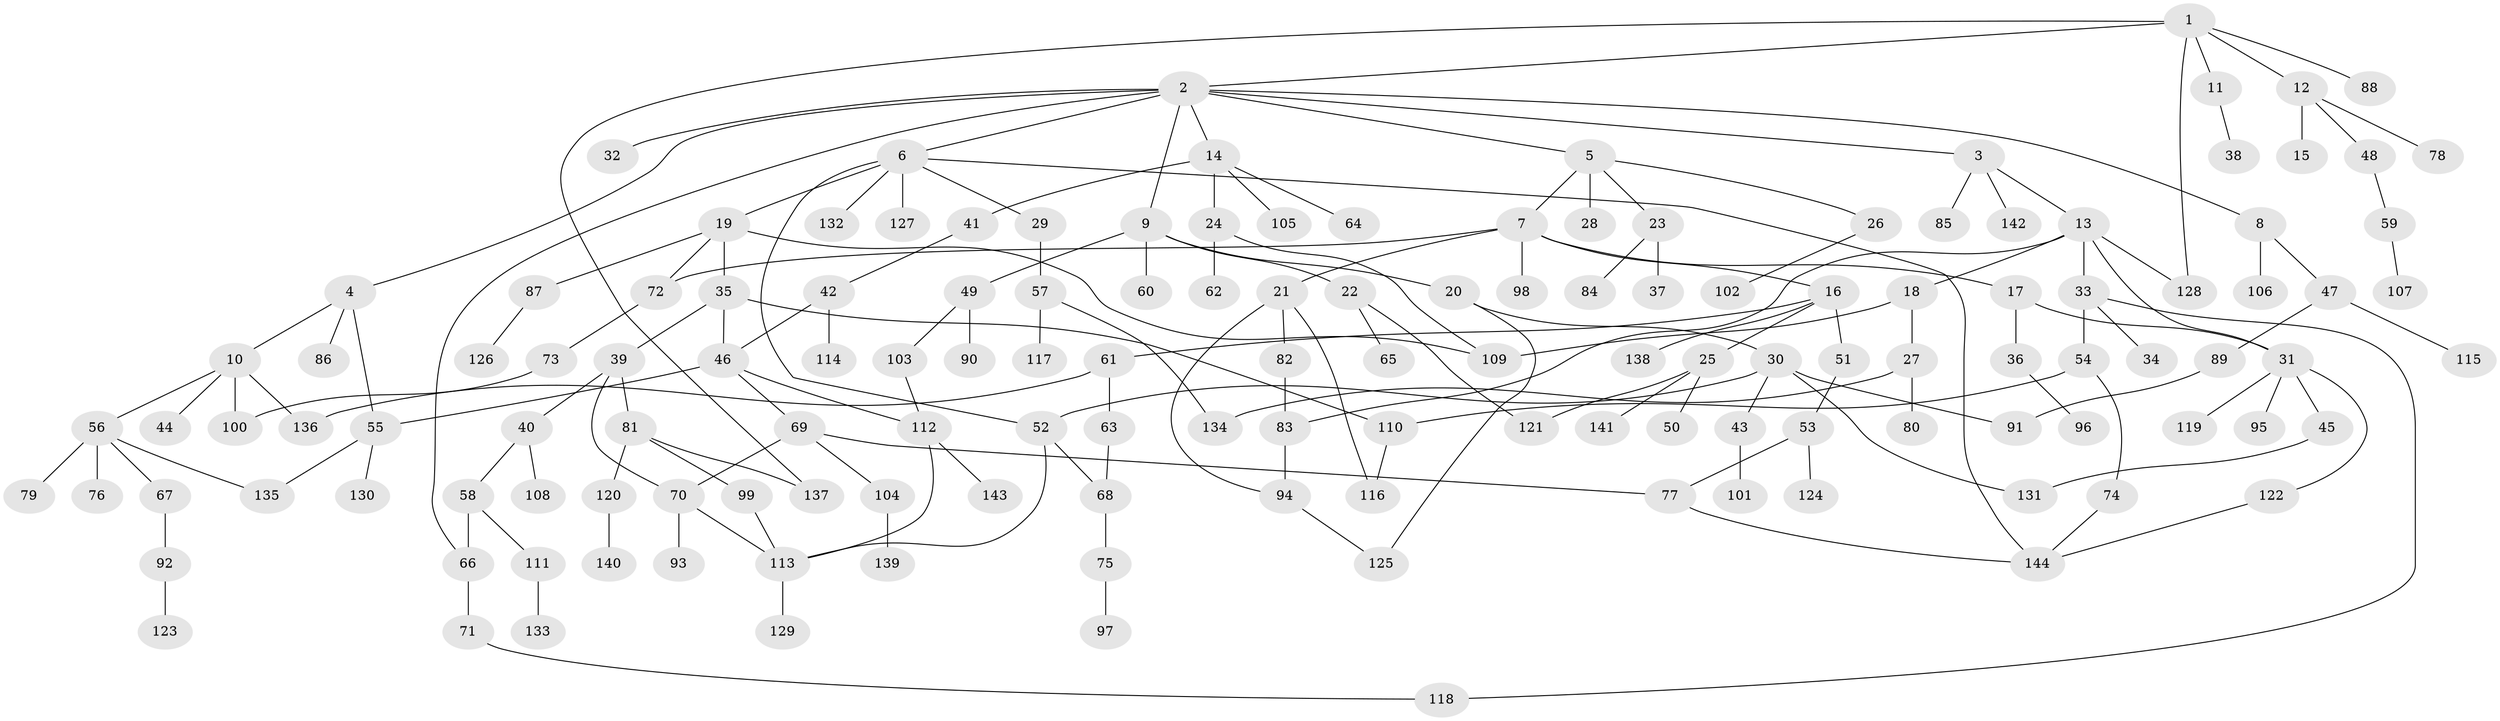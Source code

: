 // Generated by graph-tools (version 1.1) at 2025/01/03/09/25 03:01:05]
// undirected, 144 vertices, 176 edges
graph export_dot {
graph [start="1"]
  node [color=gray90,style=filled];
  1;
  2;
  3;
  4;
  5;
  6;
  7;
  8;
  9;
  10;
  11;
  12;
  13;
  14;
  15;
  16;
  17;
  18;
  19;
  20;
  21;
  22;
  23;
  24;
  25;
  26;
  27;
  28;
  29;
  30;
  31;
  32;
  33;
  34;
  35;
  36;
  37;
  38;
  39;
  40;
  41;
  42;
  43;
  44;
  45;
  46;
  47;
  48;
  49;
  50;
  51;
  52;
  53;
  54;
  55;
  56;
  57;
  58;
  59;
  60;
  61;
  62;
  63;
  64;
  65;
  66;
  67;
  68;
  69;
  70;
  71;
  72;
  73;
  74;
  75;
  76;
  77;
  78;
  79;
  80;
  81;
  82;
  83;
  84;
  85;
  86;
  87;
  88;
  89;
  90;
  91;
  92;
  93;
  94;
  95;
  96;
  97;
  98;
  99;
  100;
  101;
  102;
  103;
  104;
  105;
  106;
  107;
  108;
  109;
  110;
  111;
  112;
  113;
  114;
  115;
  116;
  117;
  118;
  119;
  120;
  121;
  122;
  123;
  124;
  125;
  126;
  127;
  128;
  129;
  130;
  131;
  132;
  133;
  134;
  135;
  136;
  137;
  138;
  139;
  140;
  141;
  142;
  143;
  144;
  1 -- 2;
  1 -- 11;
  1 -- 12;
  1 -- 88;
  1 -- 128;
  1 -- 137;
  2 -- 3;
  2 -- 4;
  2 -- 5;
  2 -- 6;
  2 -- 8;
  2 -- 9;
  2 -- 14;
  2 -- 32;
  2 -- 66;
  3 -- 13;
  3 -- 85;
  3 -- 142;
  4 -- 10;
  4 -- 55;
  4 -- 86;
  5 -- 7;
  5 -- 23;
  5 -- 26;
  5 -- 28;
  6 -- 19;
  6 -- 29;
  6 -- 52;
  6 -- 127;
  6 -- 132;
  6 -- 144;
  7 -- 16;
  7 -- 17;
  7 -- 21;
  7 -- 72;
  7 -- 98;
  8 -- 47;
  8 -- 106;
  9 -- 20;
  9 -- 22;
  9 -- 49;
  9 -- 60;
  10 -- 44;
  10 -- 56;
  10 -- 100;
  10 -- 136;
  11 -- 38;
  12 -- 15;
  12 -- 48;
  12 -- 78;
  13 -- 18;
  13 -- 31;
  13 -- 33;
  13 -- 83;
  13 -- 128;
  14 -- 24;
  14 -- 41;
  14 -- 64;
  14 -- 105;
  16 -- 25;
  16 -- 51;
  16 -- 61;
  16 -- 138;
  17 -- 36;
  17 -- 31;
  18 -- 27;
  18 -- 109;
  19 -- 35;
  19 -- 87;
  19 -- 109;
  19 -- 72;
  20 -- 30;
  20 -- 125;
  21 -- 82;
  21 -- 116;
  21 -- 94;
  22 -- 65;
  22 -- 121;
  23 -- 37;
  23 -- 84;
  24 -- 62;
  24 -- 109;
  25 -- 50;
  25 -- 141;
  25 -- 121;
  26 -- 102;
  27 -- 80;
  27 -- 134;
  29 -- 57;
  30 -- 43;
  30 -- 91;
  30 -- 52;
  30 -- 131;
  31 -- 45;
  31 -- 95;
  31 -- 119;
  31 -- 122;
  33 -- 34;
  33 -- 54;
  33 -- 118;
  35 -- 39;
  35 -- 46;
  35 -- 110;
  36 -- 96;
  39 -- 40;
  39 -- 70;
  39 -- 81;
  40 -- 58;
  40 -- 108;
  41 -- 42;
  42 -- 114;
  42 -- 46;
  43 -- 101;
  45 -- 131;
  46 -- 69;
  46 -- 55;
  46 -- 112;
  47 -- 89;
  47 -- 115;
  48 -- 59;
  49 -- 90;
  49 -- 103;
  51 -- 53;
  52 -- 68;
  52 -- 113;
  53 -- 124;
  53 -- 77;
  54 -- 74;
  54 -- 110;
  55 -- 130;
  55 -- 135;
  56 -- 67;
  56 -- 76;
  56 -- 79;
  56 -- 135;
  57 -- 117;
  57 -- 134;
  58 -- 111;
  58 -- 66;
  59 -- 107;
  61 -- 63;
  61 -- 136;
  63 -- 68;
  66 -- 71;
  67 -- 92;
  68 -- 75;
  69 -- 77;
  69 -- 104;
  69 -- 70;
  70 -- 93;
  70 -- 113;
  71 -- 118;
  72 -- 73;
  73 -- 100;
  74 -- 144;
  75 -- 97;
  77 -- 144;
  81 -- 99;
  81 -- 120;
  81 -- 137;
  82 -- 83;
  83 -- 94;
  87 -- 126;
  89 -- 91;
  92 -- 123;
  94 -- 125;
  99 -- 113;
  103 -- 112;
  104 -- 139;
  110 -- 116;
  111 -- 133;
  112 -- 113;
  112 -- 143;
  113 -- 129;
  120 -- 140;
  122 -- 144;
}
